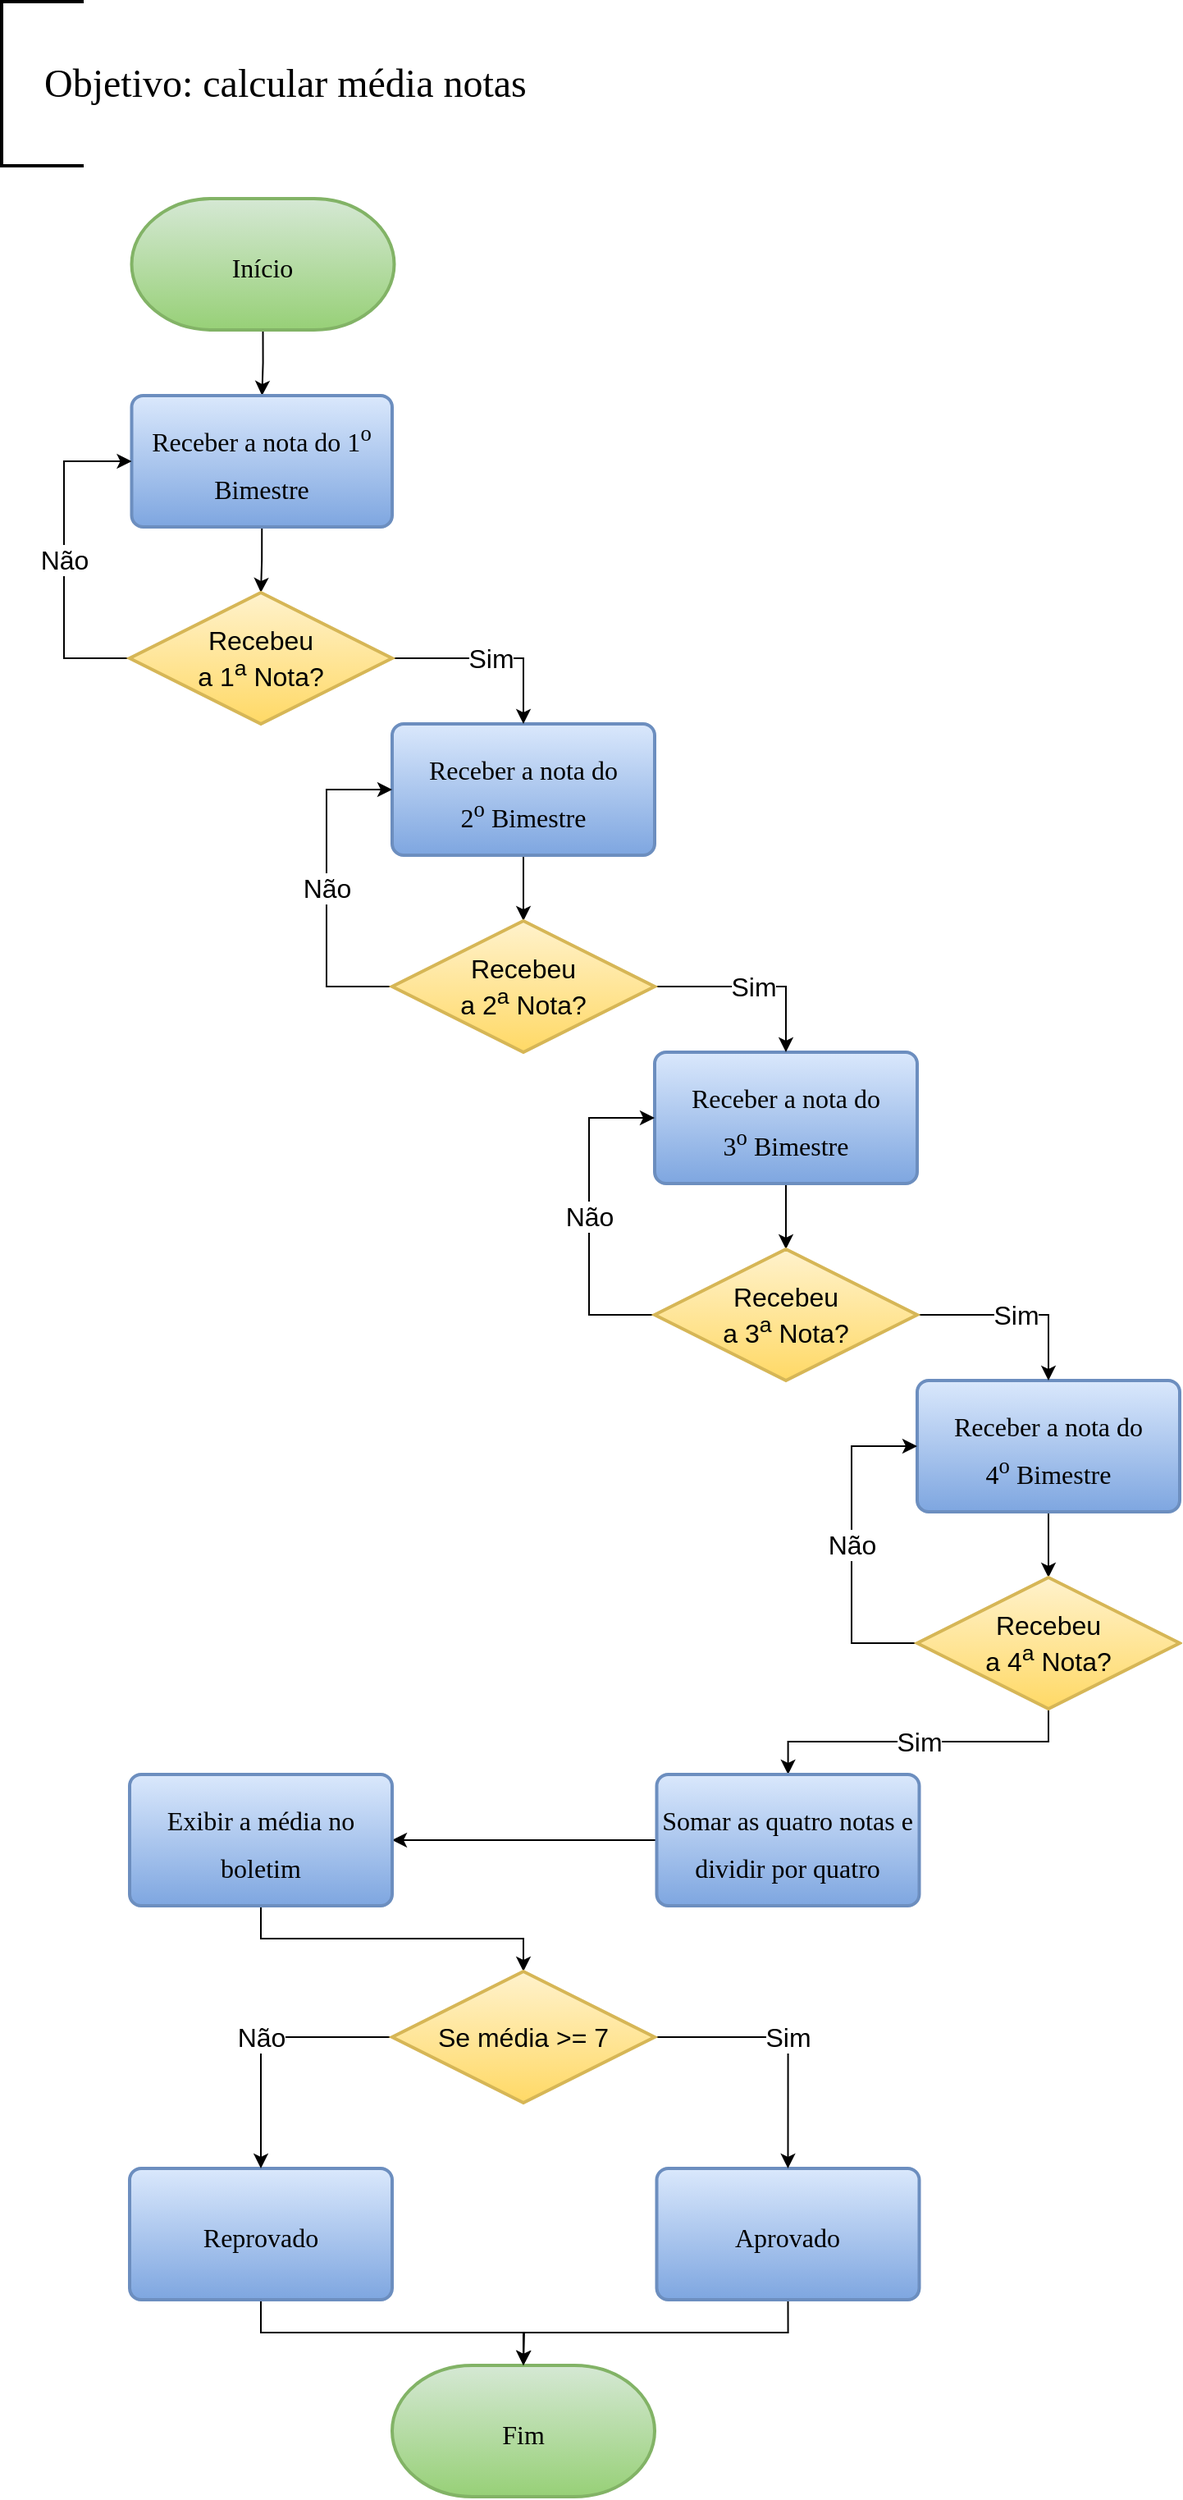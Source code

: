 <mxfile version="14.4.4" type="google"><diagram id="2KOuProdc2qEgF05u5_i" name="Page-1"><mxGraphModel dx="1038" dy="580" grid="1" gridSize="10" guides="1" tooltips="1" connect="1" arrows="1" fold="1" page="1" pageScale="1" pageWidth="827" pageHeight="1169" math="0" shadow="0"><root><mxCell id="0"/><mxCell id="1" parent="0"/><mxCell id="xNor6cXvMc1CCLUZHw98-71" style="edgeStyle=orthogonalEdgeStyle;rounded=0;orthogonalLoop=1;jettySize=auto;html=1;exitX=0.5;exitY=1;exitDx=0;exitDy=0;exitPerimeter=0;" parent="1" source="j4wYbb5rC9MAzY2kJ1ER-2" target="j4wYbb5rC9MAzY2kJ1ER-4" edge="1"><mxGeometry relative="1" as="geometry"/></mxCell><mxCell id="j4wYbb5rC9MAzY2kJ1ER-2" value="&lt;font style=&quot;font-size: 16px&quot;&gt;Início&lt;/font&gt;" style="strokeWidth=2;html=1;shape=mxgraph.flowchart.terminator;whiteSpace=wrap;strokeColor=#82b366;shadow=0;sketch=0;fontFamily=Times New Roman;fontSize=24;fillColor=#d5e8d4;gradientColor=#97d077;fontStyle=0" parent="1" vertex="1"><mxGeometry x="121.25" y="160" width="160" height="80" as="geometry"/></mxCell><mxCell id="xNor6cXvMc1CCLUZHw98-54" style="edgeStyle=orthogonalEdgeStyle;rounded=0;orthogonalLoop=1;jettySize=auto;html=1;exitX=0.5;exitY=1;exitDx=0;exitDy=0;entryX=0.5;entryY=0;entryDx=0;entryDy=0;entryPerimeter=0;" parent="1" source="j4wYbb5rC9MAzY2kJ1ER-4" target="U4G8R43Qf2kRw5OFMmy9-3" edge="1"><mxGeometry relative="1" as="geometry"/></mxCell><mxCell id="j4wYbb5rC9MAzY2kJ1ER-4" value="&lt;font style=&quot;font-size: 16px&quot;&gt;Receber a nota do 1&lt;sup&gt;o&lt;/sup&gt; Bimestre&lt;/font&gt;" style="rounded=1;whiteSpace=wrap;html=1;absoluteArcSize=1;arcSize=14;strokeWidth=2;shadow=0;sketch=0;fillColor=#dae8fc;fontFamily=Times New Roman;fontSize=24;strokeColor=#6c8ebf;gradientColor=#7ea6e0;fontStyle=0" parent="1" vertex="1"><mxGeometry x="121.25" y="280" width="158.75" height="80" as="geometry"/></mxCell><mxCell id="j4wYbb5rC9MAzY2kJ1ER-9" value="&amp;nbsp; &amp;nbsp; Objetivo: calcular média notas" style="strokeWidth=2;html=1;shape=mxgraph.flowchart.annotation_1;align=left;pointerEvents=1;shadow=0;sketch=0;fillColor=#0066CC;fontFamily=Times New Roman;fontSize=24;fontColor=#000000;" parent="1" vertex="1"><mxGeometry x="42" y="40" width="50" height="100" as="geometry"/></mxCell><mxCell id="xNor6cXvMc1CCLUZHw98-57" style="edgeStyle=orthogonalEdgeStyle;rounded=0;orthogonalLoop=1;jettySize=auto;html=1;exitX=0.5;exitY=1;exitDx=0;exitDy=0;entryX=0.5;entryY=0;entryDx=0;entryDy=0;entryPerimeter=0;" parent="1" source="j4wYbb5rC9MAzY2kJ1ER-10" target="xNor6cXvMc1CCLUZHw98-6" edge="1"><mxGeometry relative="1" as="geometry"/></mxCell><mxCell id="j4wYbb5rC9MAzY2kJ1ER-10" value="&lt;font style=&quot;font-size: 16px&quot;&gt;Receber a nota do 2&lt;sup&gt;o&lt;/sup&gt;&amp;nbsp;Bimestre&lt;/font&gt;" style="rounded=1;whiteSpace=wrap;html=1;absoluteArcSize=1;arcSize=14;strokeWidth=2;shadow=0;sketch=0;fillColor=#dae8fc;fontFamily=Times New Roman;fontSize=24;strokeColor=#6c8ebf;gradientColor=#7ea6e0;fontStyle=0" parent="1" vertex="1"><mxGeometry x="280" y="480" width="160" height="80" as="geometry"/></mxCell><mxCell id="xNor6cXvMc1CCLUZHw98-60" style="edgeStyle=orthogonalEdgeStyle;rounded=0;orthogonalLoop=1;jettySize=auto;html=1;exitX=0.5;exitY=1;exitDx=0;exitDy=0;entryX=0.5;entryY=0;entryDx=0;entryDy=0;entryPerimeter=0;" parent="1" source="j4wYbb5rC9MAzY2kJ1ER-11" target="xNor6cXvMc1CCLUZHw98-7" edge="1"><mxGeometry relative="1" as="geometry"/></mxCell><mxCell id="j4wYbb5rC9MAzY2kJ1ER-11" value="&lt;font style=&quot;font-size: 16px&quot;&gt;Receber a nota do 3&lt;sup&gt;o&lt;/sup&gt;&amp;nbsp;Bimestre&lt;/font&gt;" style="rounded=1;whiteSpace=wrap;html=1;absoluteArcSize=1;arcSize=14;strokeWidth=2;shadow=0;sketch=0;fillColor=#dae8fc;fontFamily=Times New Roman;fontSize=24;strokeColor=#6c8ebf;gradientColor=#7ea6e0;fontStyle=0" parent="1" vertex="1"><mxGeometry x="440" y="680" width="160" height="80" as="geometry"/></mxCell><mxCell id="xNor6cXvMc1CCLUZHw98-55" value="&lt;font style=&quot;font-size: 16px&quot;&gt;Não&lt;/font&gt;" style="edgeStyle=orthogonalEdgeStyle;rounded=0;orthogonalLoop=1;jettySize=auto;html=1;exitX=0;exitY=0.5;exitDx=0;exitDy=0;exitPerimeter=0;entryX=0;entryY=0.5;entryDx=0;entryDy=0;" parent="1" source="U4G8R43Qf2kRw5OFMmy9-3" target="j4wYbb5rC9MAzY2kJ1ER-4" edge="1"><mxGeometry relative="1" as="geometry"><Array as="points"><mxPoint x="80" y="440"/><mxPoint x="80" y="320"/></Array></mxGeometry></mxCell><mxCell id="xNor6cXvMc1CCLUZHw98-56" value="&lt;font style=&quot;font-size: 16px&quot;&gt;Sim&lt;/font&gt;" style="edgeStyle=orthogonalEdgeStyle;rounded=0;orthogonalLoop=1;jettySize=auto;html=1;exitX=1;exitY=0.5;exitDx=0;exitDy=0;exitPerimeter=0;entryX=0.5;entryY=0;entryDx=0;entryDy=0;" parent="1" source="U4G8R43Qf2kRw5OFMmy9-3" target="j4wYbb5rC9MAzY2kJ1ER-10" edge="1"><mxGeometry relative="1" as="geometry"><Array as="points"><mxPoint x="360" y="440"/></Array></mxGeometry></mxCell><mxCell id="U4G8R43Qf2kRw5OFMmy9-3" value="&lt;span style=&quot;font-size: 16px&quot;&gt;Recebeu&lt;br&gt;a 1&lt;sup&gt;a&lt;/sup&gt; Nota?&lt;/span&gt;" style="strokeWidth=2;html=1;shape=mxgraph.flowchart.decision;whiteSpace=wrap;fillColor=#fff2cc;strokeColor=#d6b656;gradientColor=#ffd966;" parent="1" vertex="1"><mxGeometry x="120" y="400" width="160" height="80" as="geometry"/></mxCell><mxCell id="xNor6cXvMc1CCLUZHw98-64" style="edgeStyle=orthogonalEdgeStyle;rounded=0;orthogonalLoop=1;jettySize=auto;html=1;exitX=0.5;exitY=1;exitDx=0;exitDy=0;entryX=0.5;entryY=0;entryDx=0;entryDy=0;entryPerimeter=0;" parent="1" source="xNor6cXvMc1CCLUZHw98-2" target="xNor6cXvMc1CCLUZHw98-8" edge="1"><mxGeometry relative="1" as="geometry"/></mxCell><mxCell id="xNor6cXvMc1CCLUZHw98-2" value="&lt;font style=&quot;font-size: 16px&quot;&gt;Receber a nota do 4&lt;sup&gt;o&lt;/sup&gt;&amp;nbsp;Bimestre&lt;/font&gt;" style="rounded=1;whiteSpace=wrap;html=1;absoluteArcSize=1;arcSize=14;strokeWidth=2;shadow=0;sketch=0;fillColor=#dae8fc;fontFamily=Times New Roman;fontSize=24;strokeColor=#6c8ebf;gradientColor=#7ea6e0;fontStyle=0" parent="1" vertex="1"><mxGeometry x="600" y="880" width="160" height="80" as="geometry"/></mxCell><mxCell id="xNor6cXvMc1CCLUZHw98-58" value="&lt;font style=&quot;font-size: 16px&quot;&gt;Não&lt;/font&gt;" style="edgeStyle=orthogonalEdgeStyle;rounded=0;orthogonalLoop=1;jettySize=auto;html=1;exitX=0;exitY=0.5;exitDx=0;exitDy=0;exitPerimeter=0;entryX=0;entryY=0.5;entryDx=0;entryDy=0;" parent="1" source="xNor6cXvMc1CCLUZHw98-6" target="j4wYbb5rC9MAzY2kJ1ER-10" edge="1"><mxGeometry relative="1" as="geometry"><Array as="points"><mxPoint x="240" y="640"/><mxPoint x="240" y="520"/></Array></mxGeometry></mxCell><mxCell id="xNor6cXvMc1CCLUZHw98-59" value="&lt;font style=&quot;font-size: 16px&quot;&gt;Sim&lt;/font&gt;" style="edgeStyle=orthogonalEdgeStyle;rounded=0;orthogonalLoop=1;jettySize=auto;html=1;exitX=1;exitY=0.5;exitDx=0;exitDy=0;exitPerimeter=0;entryX=0.5;entryY=0;entryDx=0;entryDy=0;" parent="1" source="xNor6cXvMc1CCLUZHw98-6" target="j4wYbb5rC9MAzY2kJ1ER-11" edge="1"><mxGeometry relative="1" as="geometry"/></mxCell><mxCell id="xNor6cXvMc1CCLUZHw98-6" value="&lt;span style=&quot;font-size: 16px&quot;&gt;Recebeu&lt;br&gt;a 2&lt;sup&gt;a&lt;/sup&gt; Nota?&lt;/span&gt;" style="strokeWidth=2;html=1;shape=mxgraph.flowchart.decision;whiteSpace=wrap;fillColor=#fff2cc;strokeColor=#d6b656;gradientColor=#ffd966;" parent="1" vertex="1"><mxGeometry x="280" y="600" width="160" height="80" as="geometry"/></mxCell><mxCell id="xNor6cXvMc1CCLUZHw98-62" value="&lt;font style=&quot;font-size: 16px&quot;&gt;Não&lt;/font&gt;" style="edgeStyle=orthogonalEdgeStyle;rounded=0;orthogonalLoop=1;jettySize=auto;html=1;exitX=0;exitY=0.5;exitDx=0;exitDy=0;exitPerimeter=0;entryX=0;entryY=0.5;entryDx=0;entryDy=0;" parent="1" source="xNor6cXvMc1CCLUZHw98-7" target="j4wYbb5rC9MAzY2kJ1ER-11" edge="1"><mxGeometry relative="1" as="geometry"><Array as="points"><mxPoint x="400" y="840"/><mxPoint x="400" y="720"/></Array></mxGeometry></mxCell><mxCell id="xNor6cXvMc1CCLUZHw98-63" value="&lt;font style=&quot;font-size: 16px&quot;&gt;Sim&lt;/font&gt;" style="edgeStyle=orthogonalEdgeStyle;rounded=0;orthogonalLoop=1;jettySize=auto;html=1;exitX=1;exitY=0.5;exitDx=0;exitDy=0;exitPerimeter=0;entryX=0.5;entryY=0;entryDx=0;entryDy=0;" parent="1" source="xNor6cXvMc1CCLUZHw98-7" target="xNor6cXvMc1CCLUZHw98-2" edge="1"><mxGeometry relative="1" as="geometry"/></mxCell><mxCell id="xNor6cXvMc1CCLUZHw98-7" value="&lt;span style=&quot;font-size: 16px&quot;&gt;Recebeu&lt;br&gt;a 3&lt;sup&gt;a&lt;/sup&gt; Nota?&lt;/span&gt;" style="strokeWidth=2;html=1;shape=mxgraph.flowchart.decision;whiteSpace=wrap;fillColor=#fff2cc;strokeColor=#d6b656;gradientColor=#ffd966;" parent="1" vertex="1"><mxGeometry x="440" y="800" width="160" height="80" as="geometry"/></mxCell><mxCell id="xNor6cXvMc1CCLUZHw98-65" value="&lt;font style=&quot;font-size: 16px&quot;&gt;Não&lt;/font&gt;" style="edgeStyle=orthogonalEdgeStyle;rounded=0;orthogonalLoop=1;jettySize=auto;html=1;exitX=0;exitY=0.5;exitDx=0;exitDy=0;exitPerimeter=0;entryX=0;entryY=0.5;entryDx=0;entryDy=0;" parent="1" source="xNor6cXvMc1CCLUZHw98-8" target="xNor6cXvMc1CCLUZHw98-2" edge="1"><mxGeometry relative="1" as="geometry"><Array as="points"><mxPoint x="560" y="1040"/><mxPoint x="560" y="920"/></Array></mxGeometry></mxCell><mxCell id="xNor6cXvMc1CCLUZHw98-66" value="&lt;font style=&quot;font-size: 16px&quot;&gt;Sim&lt;/font&gt;" style="edgeStyle=orthogonalEdgeStyle;rounded=0;orthogonalLoop=1;jettySize=auto;html=1;exitX=0.5;exitY=1;exitDx=0;exitDy=0;exitPerimeter=0;" parent="1" source="xNor6cXvMc1CCLUZHw98-8" target="xNor6cXvMc1CCLUZHw98-33" edge="1"><mxGeometry relative="1" as="geometry"/></mxCell><mxCell id="xNor6cXvMc1CCLUZHw98-8" value="&lt;span style=&quot;font-size: 16px&quot;&gt;Recebeu&lt;br&gt;a 4&lt;sup&gt;a&lt;/sup&gt; Nota?&lt;/span&gt;" style="strokeWidth=2;html=1;shape=mxgraph.flowchart.decision;whiteSpace=wrap;fillColor=#fff2cc;strokeColor=#d6b656;gradientColor=#ffd966;" parent="1" vertex="1"><mxGeometry x="600" y="1000" width="160" height="80" as="geometry"/></mxCell><mxCell id="ols-quoxnKz3eB2GFjt5-1" style="edgeStyle=orthogonalEdgeStyle;rounded=0;orthogonalLoop=1;jettySize=auto;html=1;exitX=0;exitY=0.5;exitDx=0;exitDy=0;" edge="1" parent="1" source="xNor6cXvMc1CCLUZHw98-33" target="xNor6cXvMc1CCLUZHw98-34"><mxGeometry relative="1" as="geometry"/></mxCell><mxCell id="xNor6cXvMc1CCLUZHw98-33" value="&lt;span style=&quot;font-size: 16px&quot;&gt;Somar as quatro notas e dividir por quatro&lt;/span&gt;" style="rounded=1;whiteSpace=wrap;html=1;absoluteArcSize=1;arcSize=14;strokeWidth=2;shadow=0;sketch=0;fillColor=#dae8fc;fontFamily=Times New Roman;fontSize=24;strokeColor=#6c8ebf;gradientColor=#7ea6e0;fontStyle=0" parent="1" vertex="1"><mxGeometry x="441.25" y="1120" width="160" height="80" as="geometry"/></mxCell><mxCell id="xNor6cXvMc1CCLUZHw98-82" style="edgeStyle=orthogonalEdgeStyle;rounded=0;orthogonalLoop=1;jettySize=auto;html=1;exitX=0.5;exitY=1;exitDx=0;exitDy=0;entryX=0.5;entryY=0;entryDx=0;entryDy=0;entryPerimeter=0;" parent="1" source="xNor6cXvMc1CCLUZHw98-34" target="xNor6cXvMc1CCLUZHw98-79" edge="1"><mxGeometry relative="1" as="geometry"/></mxCell><mxCell id="xNor6cXvMc1CCLUZHw98-34" value="&lt;span style=&quot;font-size: 16px&quot;&gt;Exibir a média no boletim&lt;/span&gt;" style="rounded=1;whiteSpace=wrap;html=1;absoluteArcSize=1;arcSize=14;strokeWidth=2;shadow=0;sketch=0;fillColor=#dae8fc;fontFamily=Times New Roman;fontSize=24;strokeColor=#6c8ebf;gradientColor=#7ea6e0;fontStyle=0" parent="1" vertex="1"><mxGeometry x="120" y="1120" width="160" height="80" as="geometry"/></mxCell><mxCell id="xNor6cXvMc1CCLUZHw98-69" value="&lt;font style=&quot;font-size: 16px&quot;&gt;Fim&lt;/font&gt;" style="strokeWidth=2;html=1;shape=mxgraph.flowchart.terminator;whiteSpace=wrap;strokeColor=#82b366;shadow=0;sketch=0;fontFamily=Times New Roman;fontSize=24;fillColor=#d5e8d4;gradientColor=#97d077;fontStyle=0" parent="1" vertex="1"><mxGeometry x="280" y="1480" width="160" height="80" as="geometry"/></mxCell><mxCell id="ols-quoxnKz3eB2GFjt5-6" style="edgeStyle=orthogonalEdgeStyle;rounded=0;orthogonalLoop=1;jettySize=auto;html=1;exitX=0.5;exitY=1;exitDx=0;exitDy=0;" edge="1" parent="1" source="xNor6cXvMc1CCLUZHw98-73"><mxGeometry relative="1" as="geometry"><mxPoint x="360" y="1480" as="targetPoint"/></mxGeometry></mxCell><mxCell id="xNor6cXvMc1CCLUZHw98-73" value="&lt;span style=&quot;font-size: 16px&quot;&gt;Reprovado&lt;/span&gt;" style="rounded=1;whiteSpace=wrap;html=1;absoluteArcSize=1;arcSize=14;strokeWidth=2;shadow=0;sketch=0;fillColor=#dae8fc;fontFamily=Times New Roman;fontSize=24;strokeColor=#6c8ebf;gradientColor=#7ea6e0;fontStyle=0" parent="1" vertex="1"><mxGeometry x="120" y="1360" width="160" height="80" as="geometry"/></mxCell><mxCell id="ols-quoxnKz3eB2GFjt5-5" style="edgeStyle=orthogonalEdgeStyle;rounded=0;orthogonalLoop=1;jettySize=auto;html=1;exitX=0.5;exitY=1;exitDx=0;exitDy=0;entryX=0.5;entryY=0;entryDx=0;entryDy=0;entryPerimeter=0;" edge="1" parent="1" source="xNor6cXvMc1CCLUZHw98-74" target="xNor6cXvMc1CCLUZHw98-69"><mxGeometry relative="1" as="geometry"/></mxCell><mxCell id="xNor6cXvMc1CCLUZHw98-74" value="&lt;span style=&quot;font-size: 16px&quot;&gt;Aprovado&lt;/span&gt;" style="rounded=1;whiteSpace=wrap;html=1;absoluteArcSize=1;arcSize=14;strokeWidth=2;shadow=0;sketch=0;fillColor=#dae8fc;fontFamily=Times New Roman;fontSize=24;strokeColor=#6c8ebf;gradientColor=#7ea6e0;fontStyle=0" parent="1" vertex="1"><mxGeometry x="441.25" y="1360" width="160" height="80" as="geometry"/></mxCell><mxCell id="ols-quoxnKz3eB2GFjt5-2" value="&lt;font style=&quot;font-size: 16px&quot;&gt;Não&lt;/font&gt;" style="edgeStyle=orthogonalEdgeStyle;rounded=0;orthogonalLoop=1;jettySize=auto;html=1;exitX=0;exitY=0.5;exitDx=0;exitDy=0;exitPerimeter=0;entryX=0.5;entryY=0;entryDx=0;entryDy=0;" edge="1" parent="1" source="xNor6cXvMc1CCLUZHw98-79" target="xNor6cXvMc1CCLUZHw98-73"><mxGeometry relative="1" as="geometry"/></mxCell><mxCell id="ols-quoxnKz3eB2GFjt5-3" value="&lt;font style=&quot;font-size: 16px&quot;&gt;Sim&lt;/font&gt;" style="edgeStyle=orthogonalEdgeStyle;rounded=0;orthogonalLoop=1;jettySize=auto;html=1;exitX=1;exitY=0.5;exitDx=0;exitDy=0;exitPerimeter=0;entryX=0.5;entryY=0;entryDx=0;entryDy=0;" edge="1" parent="1" source="xNor6cXvMc1CCLUZHw98-79" target="xNor6cXvMc1CCLUZHw98-74"><mxGeometry relative="1" as="geometry"><Array as="points"><mxPoint x="521" y="1280"/></Array></mxGeometry></mxCell><mxCell id="xNor6cXvMc1CCLUZHw98-79" value="&lt;span style=&quot;font-size: 16px&quot;&gt;Se média &amp;gt;= 7&lt;/span&gt;" style="strokeWidth=2;html=1;shape=mxgraph.flowchart.decision;whiteSpace=wrap;fillColor=#fff2cc;strokeColor=#d6b656;gradientColor=#ffd966;" parent="1" vertex="1"><mxGeometry x="280" y="1240" width="160" height="80" as="geometry"/></mxCell></root></mxGraphModel></diagram></mxfile>